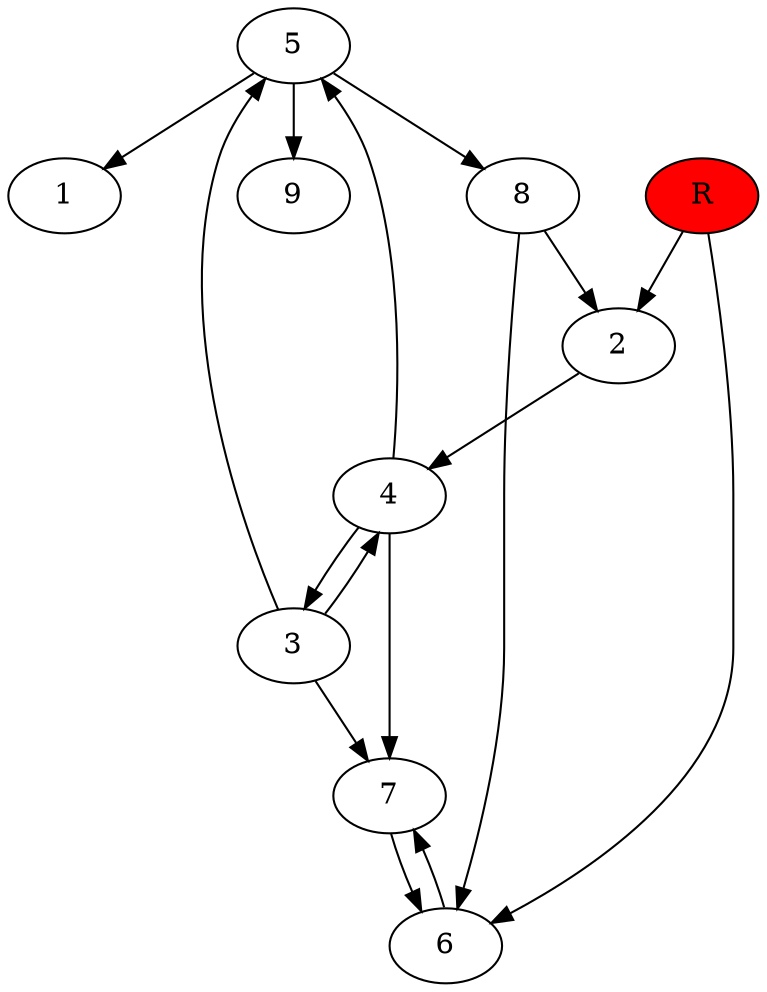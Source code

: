 digraph prb19248 {
	1
	2
	3
	4
	5
	6
	7
	8
	R [fillcolor="#ff0000" style=filled]
	2 -> 4
	3 -> 4
	3 -> 5
	3 -> 7
	4 -> 3
	4 -> 5
	4 -> 7
	5 -> 1
	5 -> 8
	5 -> 9
	6 -> 7
	7 -> 6
	8 -> 2
	8 -> 6
	R -> 2
	R -> 6
}
